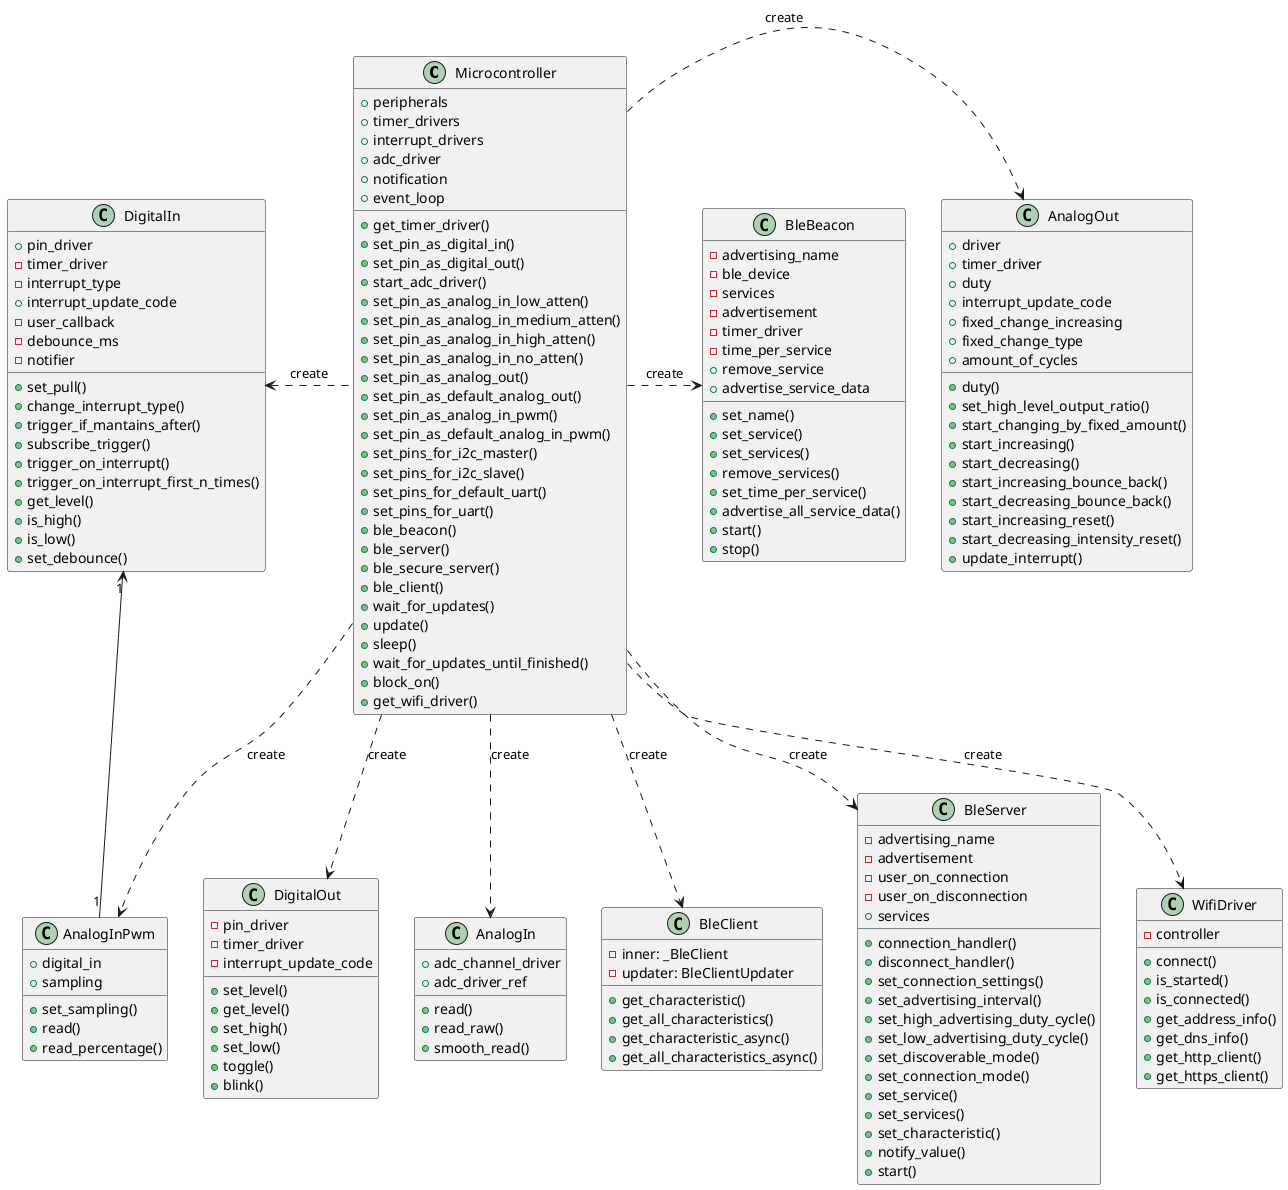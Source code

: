 @startuml Microcontroller general

class Microcontroller {
    + peripherals 
    + timer_drivers 
    + interrupt_drivers 
    + adc_driver 
    + notification 
    + event_loop 
    + get_timer_driver()  
    + set_pin_as_digital_in()  
    + set_pin_as_digital_out()  
    + start_adc_driver()
    + set_pin_as_analog_in_low_atten() 
    + set_pin_as_analog_in_medium_atten() 
    + set_pin_as_analog_in_high_atten() 
    + set_pin_as_analog_in_no_atten() 
    + set_pin_as_analog_out() 
    + set_pin_as_default_analog_out() 
    + set_pin_as_analog_in_pwm() 
    + set_pin_as_default_analog_in_pwm() 
    + set_pins_for_i2c_master() 
    + set_pins_for_i2c_slave() 
    + set_pins_for_default_uart() 
    + set_pins_for_uart() 
    + ble_beacon() 
    + ble_server() 
    + ble_secure_server() 
    + ble_client() 
    + wait_for_updates()
    + update() 
    + sleep() 
    + wait_for_updates_until_finished()
    + block_on()
    + get_wifi_driver()
}

class DigitalIn{
    + pin_driver 
    - timer_driver 
    - interrupt_type
    + interrupt_update_code 
    - user_callback
    - debounce_ms 
    - notifier
    + set_pull() 
    + change_interrupt_type() 
    + trigger_if_mantains_after() 
    + subscribe_trigger() 
    + trigger_on_interrupt() 
    + trigger_on_interrupt_first_n_times() 
    + get_level() 
    + is_high() 
    + is_low() 
    + set_debounce() 
}

class DigitalOut{
    - pin_driver
    - timer_driver
    - interrupt_update_code
    + set_level() 
    + get_level() 
    + set_high() 
    + set_low() 
    + toggle() 
    + blink() 
}

class AnalogInPwm {
    + digital_in 
    + sampling 
    + set_sampling() 
    + read() 
    + read_percentage() 
}

class AnalogIn {
    + adc_channel_driver
    + adc_driver_ref
    + read() 
    + read_raw() 
    + smooth_read() 
}

class AnalogOut {
    + driver
    + timer_driver
    + duty
    + interrupt_update_code
    + fixed_change_increasing
    + fixed_change_type
    + amount_of_cycles
    + duty()
    + set_high_level_output_ratio()
    + start_changing_by_fixed_amount()
    + start_increasing()
    + start_decreasing()
    + start_increasing_bounce_back()
    + start_decreasing_bounce_back()
    + start_increasing_reset()
    + start_decreasing_intensity_reset()
    + update_interrupt()
}

class BleBeacon{
    - advertising_name
    - ble_device
    - services
    - advertisement
    - timer_driver
    - time_per_service
    + set_name()
    + set_service()
    + set_services()
    + remove_service
    + remove_services()
    + advertise_service_data
    + set_time_per_service()
    + advertise_all_service_data()
    + start()
    + stop()
}

class BleClient {
    -inner: _BleClient
    -updater: BleClientUpdater
    + get_characteristic()
    + get_all_characteristics()
    + get_characteristic_async()
    + get_all_characteristics_async()
}


class BleServer{
    -advertising_name
    -advertisement   
    -user_on_connection
    -user_on_disconnection
    +services          
    +connection_handler()
    +disconnect_handler()
    +set_connection_settings()
    +set_advertising_interval()
    +set_high_advertising_duty_cycle()
    +set_low_advertising_duty_cycle()
    +set_discoverable_mode()
    +set_connection_mode()
    +set_service()
    +set_services()
    +set_characteristic()
    +notify_value()
    +start()
}

class WifiDriver{
    -controller
    +connect()
    +is_started()
    +is_connected()
    +get_address_info()
    +get_dns_info()
    +get_http_client()
    +get_https_client()
}

Microcontroller ..> DigitalOut: create
Microcontroller ..> AnalogIn: create
Microcontroller .left.> DigitalIn: create
Microcontroller ..> AnalogInPwm: create
Microcontroller .> AnalogOut: create
Microcontroller .> BleBeacon: create
Microcontroller ..> BleClient: create
Microcontroller ..> BleServer: create
Microcontroller ..> WifiDriver: create
AnalogInPwm "1" --> "1" DigitalIn

@enduml